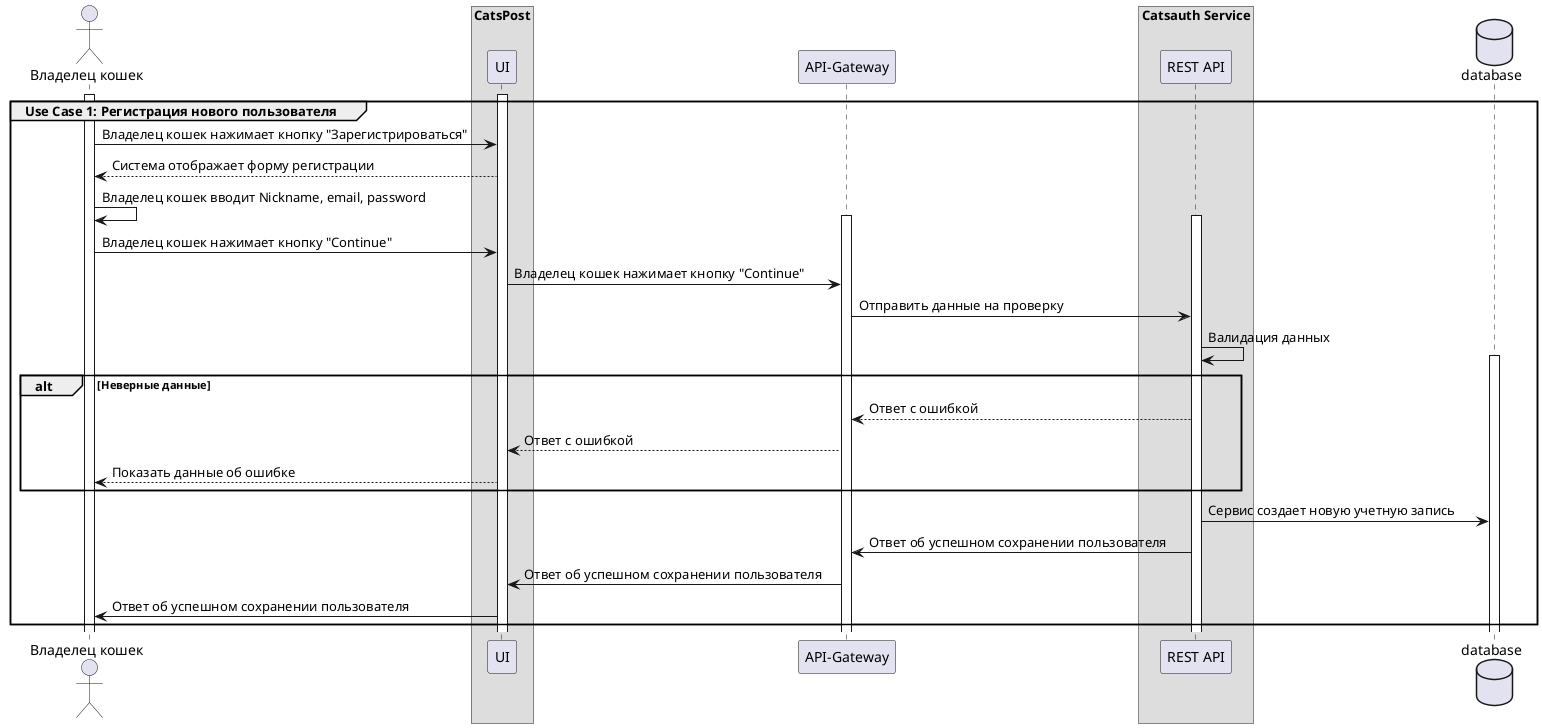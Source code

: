 @startuml
actor "Владелец кошек" as User
box "CatsPost"
    participant "UI" as UI
end box
participant "API-Gateway" as Gateway
box "Catsauth Service"
participant "REST API" as REST
end box
database "database" as db



group Use Case 1: Регистрация нового пользователя
activate User
activate UI
User -> UI: Владелец кошек нажимает кнопку "Зарегистрироваться"
User <-- UI: Система отображает форму регистрации
User -> User: Владелец кошек вводит Nickname, email, password
activate Gateway
activate REST
User -> UI: Владелец кошек нажимает кнопку "Continue"
UI -> Gateway: Владелец кошек нажимает кнопку "Continue"
Gateway -> REST: Отправить данные на проверку
REST -> REST: Валидация данных
activate db
alt Неверные данные
REST --> Gateway: Ответ с ошибкой
Gateway --> UI: Ответ с ошибкой
UI --> User: Показать данные об ошибке
end
REST -> db: Сервис создает новую учетную запись
REST -> Gateway: Ответ об успешном сохранении пользователя
Gateway -> UI: Ответ об успешном сохранении пользователя
UI -> User: Ответ об успешном сохранении пользователя
end group
@enduml